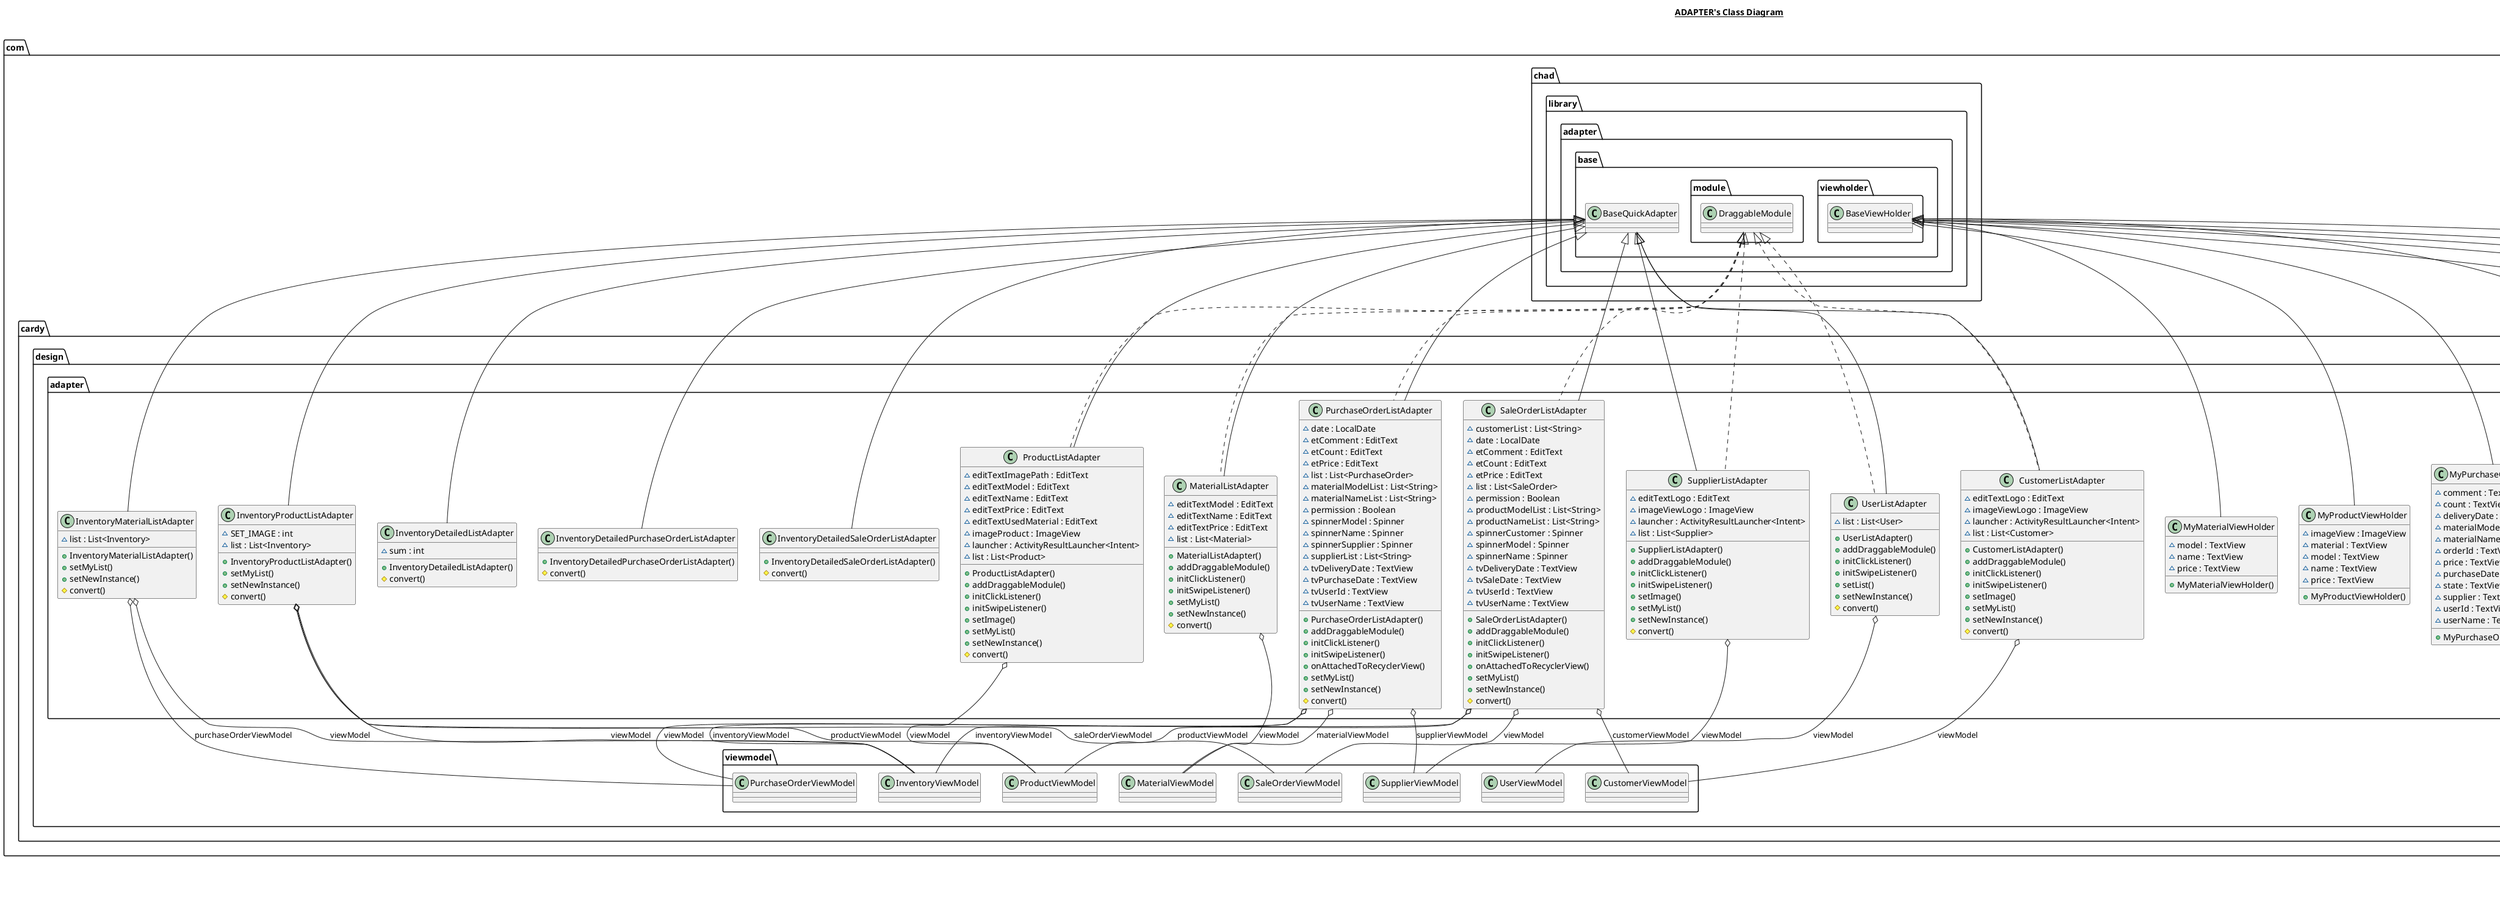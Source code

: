@startuml

title __ADAPTER's Class Diagram__\n

  namespace com.cardy.design {
    namespace adapter {
      class com.cardy.design.adapter.CustomerListAdapter {
          ~ editTextLogo : EditText
          ~ imageViewLogo : ImageView
          ~ launcher : ActivityResultLauncher<Intent>
          ~ list : List<Customer>
          + CustomerListAdapter()
          + addDraggableModule()
          + initClickListener()
          + initSwipeListener()
          + setImage()
          + setMyList()
          + setNewInstance()
          # convert()
      }
    }
  }
  

  namespace com.cardy.design {
    namespace adapter {
      class com.cardy.design.adapter.InventoryDetailedListAdapter {
          ~ sum : int
          + InventoryDetailedListAdapter()
          # convert()
      }
    }
  }
  

  namespace com.cardy.design {
    namespace adapter {
      class com.cardy.design.adapter.InventoryDetailedPurchaseOrderListAdapter {
          + InventoryDetailedPurchaseOrderListAdapter()
          # convert()
      }
    }
  }
  

  namespace com.cardy.design {
    namespace adapter {
      class com.cardy.design.adapter.InventoryDetailedSaleOrderListAdapter {
          + InventoryDetailedSaleOrderListAdapter()
          # convert()
      }
    }
  }
  

  namespace com.cardy.design {
    namespace adapter {
      class com.cardy.design.adapter.InventoryMaterialListAdapter {
          ~ list : List<Inventory>
          + InventoryMaterialListAdapter()
          + setMyList()
          + setNewInstance()
          # convert()
      }
    }
  }
  

  namespace com.cardy.design {
    namespace adapter {
      class com.cardy.design.adapter.InventoryProductListAdapter {
          ~ SET_IMAGE : int
          ~ list : List<Inventory>
          + InventoryProductListAdapter()
          + setMyList()
          + setNewInstance()
          # convert()
      }
    }
  }
  

  namespace com.cardy.design {
    namespace adapter {
      class com.cardy.design.adapter.MaterialListAdapter {
          ~ editTextModel : EditText
          ~ editTextName : EditText
          ~ editTextPrice : EditText
          ~ list : List<Material>
          + MaterialListAdapter()
          + addDraggableModule()
          + initClickListener()
          + initSwipeListener()
          + setMyList()
          + setNewInstance()
          # convert()
      }
    }
  }
  

  namespace com.cardy.design {
    namespace adapter {
      class com.cardy.design.adapter.MyCustomerViewHolder {
          ~ address : TextView
          ~ logo : ImageView
          ~ name : TextView
          ~ purchase : TextView
          + MyCustomerViewHolder()
      }
    }
  }
  

  namespace com.cardy.design {
    namespace adapter {
      class com.cardy.design.adapter.MyInventoryDetailViewHolder {
          ~ areaName : TextView
          ~ areaNumber : TextView
          ~ progressBar : ProgressBar
          + MyInventoryDetailViewHolder()
      }
    }
  }
  

  namespace com.cardy.design {
    namespace adapter {
      class com.cardy.design.adapter.MyInventoryViewHolder {
          ~ deliveryCount : TextView
          ~ hostCount : TextView
          ~ image : ImageView
          ~ model : TextView
          ~ name : TextView
          + MyInventoryViewHolder()
      }
    }
  }
  

  namespace com.cardy.design {
    namespace adapter {
      class com.cardy.design.adapter.MyMaterialViewHolder {
          ~ model : TextView
          ~ name : TextView
          ~ price : TextView
          + MyMaterialViewHolder()
      }
    }
  }
  

  namespace com.cardy.design {
    namespace adapter {
      class com.cardy.design.adapter.MyProductViewHolder {
          ~ imageView : ImageView
          ~ material : TextView
          ~ model : TextView
          ~ name : TextView
          ~ price : TextView
          + MyProductViewHolder()
      }
    }
  }
  

  namespace com.cardy.design {
    namespace adapter {
      class com.cardy.design.adapter.MyPurchaseOrderViewHolder {
          ~ comment : TextView
          ~ count : TextView
          ~ deliveryDate : TextView
          ~ materialModel : TextView
          ~ materialName : TextView
          ~ orderId : TextView
          ~ price : TextView
          ~ purchaseDate : TextView
          ~ state : TextView
          ~ supplier : TextView
          ~ userId : TextView
          ~ userName : TextView
          + MyPurchaseOrderViewHolder()
      }
    }
  }
  

  namespace com.cardy.design {
    namespace adapter {
      class com.cardy.design.adapter.MySaleOrderViewHolder {
          ~ comment : TextView
          ~ count : TextView
          ~ customer : TextView
          ~ deliveryDate : TextView
          ~ orderId : TextView
          ~ price : TextView
          ~ productModel : TextView
          ~ productName : TextView
          ~ saleDate : TextView
          ~ state : TextView
          ~ userId : TextView
          ~ userName : TextView
          + MySaleOrderViewHolder()
      }
    }
  }
  

  namespace com.cardy.design {
    namespace adapter {
      class com.cardy.design.adapter.MySupplierViewHolder {
          ~ address : TextView
          ~ logo : ImageView
          ~ name : TextView
          ~ supply : TextView
          + MySupplierViewHolder()
      }
    }
  }
  

  namespace com.cardy.design {
    namespace adapter {
      class com.cardy.design.adapter.MyUserViewHolder {
          ~ avatar : ImageView
          ~ id : TextView
          ~ name : TextView
          ~ password : TextView
          + MyUserViewHolder()
      }
    }
  }
  

  namespace com.cardy.design {
    namespace adapter {
      class com.cardy.design.adapter.ProductListAdapter {
          ~ editTextImagePath : EditText
          ~ editTextModel : EditText
          ~ editTextName : EditText
          ~ editTextPrice : EditText
          ~ editTextUsedMaterial : EditText
          ~ imageProduct : ImageView
          ~ launcher : ActivityResultLauncher<Intent>
          ~ list : List<Product>
          + ProductListAdapter()
          + addDraggableModule()
          + initClickListener()
          + initSwipeListener()
          + setImage()
          + setMyList()
          + setNewInstance()
          # convert()
      }
    }
  }
  

  namespace com.cardy.design {
    namespace adapter {
      class com.cardy.design.adapter.PurchaseOrderListAdapter {
          ~ date : LocalDate
          ~ etComment : EditText
          ~ etCount : EditText
          ~ etPrice : EditText
          ~ list : List<PurchaseOrder>
          ~ materialModelList : List<String>
          ~ materialNameList : List<String>
          ~ permission : Boolean
          ~ spinnerModel : Spinner
          ~ spinnerName : Spinner
          ~ spinnerSupplier : Spinner
          ~ supplierList : List<String>
          ~ tvDeliveryDate : TextView
          ~ tvPurchaseDate : TextView
          ~ tvUserId : TextView
          ~ tvUserName : TextView
          + PurchaseOrderListAdapter()
          + addDraggableModule()
          + initClickListener()
          + initSwipeListener()
          + onAttachedToRecyclerView()
          + setMyList()
          + setNewInstance()
          # convert()
      }
    }
  }
  

  namespace com.cardy.design {
    namespace adapter {
      class com.cardy.design.adapter.SaleOrderListAdapter {
          ~ customerList : List<String>
          ~ date : LocalDate
          ~ etComment : EditText
          ~ etCount : EditText
          ~ etPrice : EditText
          ~ list : List<SaleOrder>
          ~ permission : Boolean
          ~ productModelList : List<String>
          ~ productNameList : List<String>
          ~ spinnerCustomer : Spinner
          ~ spinnerModel : Spinner
          ~ spinnerName : Spinner
          ~ tvDeliveryDate : TextView
          ~ tvSaleDate : TextView
          ~ tvUserId : TextView
          ~ tvUserName : TextView
          + SaleOrderListAdapter()
          + addDraggableModule()
          + initClickListener()
          + initSwipeListener()
          + onAttachedToRecyclerView()
          + setMyList()
          + setNewInstance()
          # convert()
      }
    }
  }
  

  namespace com.cardy.design {
    namespace adapter {
      class com.cardy.design.adapter.SupplierListAdapter {
          ~ editTextLogo : EditText
          ~ imageViewLogo : ImageView
          ~ launcher : ActivityResultLauncher<Intent>
          ~ list : List<Supplier>
          + SupplierListAdapter()
          + addDraggableModule()
          + initClickListener()
          + initSwipeListener()
          + setImage()
          + setMyList()
          + setNewInstance()
          # convert()
      }
    }
  }
  

  namespace com.cardy.design {
    namespace adapter {
      class com.cardy.design.adapter.UserListAdapter {
          ~ list : List<User>
          + UserListAdapter()
          + addDraggableModule()
          + initClickListener()
          + initSwipeListener()
          + setList()
          + setNewInstance()
          # convert()
      }
    }
  }
  

  com.cardy.design.adapter.CustomerListAdapter .up.|> com.chad.library.adapter.base.module.DraggableModule
  com.cardy.design.adapter.CustomerListAdapter -up-|> com.chad.library.adapter.base.BaseQuickAdapter
  com.cardy.design.adapter.CustomerListAdapter o-- com.cardy.design.viewmodel.CustomerViewModel : viewModel
  com.cardy.design.adapter.InventoryDetailedListAdapter -up-|> com.chad.library.adapter.base.BaseQuickAdapter
  com.cardy.design.adapter.InventoryDetailedPurchaseOrderListAdapter -up-|> com.chad.library.adapter.base.BaseQuickAdapter
  com.cardy.design.adapter.InventoryDetailedSaleOrderListAdapter -up-|> com.chad.library.adapter.base.BaseQuickAdapter
  com.cardy.design.adapter.InventoryMaterialListAdapter -up-|> com.chad.library.adapter.base.BaseQuickAdapter
  com.cardy.design.adapter.InventoryMaterialListAdapter o-- com.cardy.design.viewmodel.PurchaseOrderViewModel : purchaseOrderViewModel
  com.cardy.design.adapter.InventoryMaterialListAdapter o-- com.cardy.design.viewmodel.InventoryViewModel : viewModel
  com.cardy.design.adapter.InventoryProductListAdapter -up-|> com.chad.library.adapter.base.BaseQuickAdapter
  com.cardy.design.adapter.InventoryProductListAdapter o-- com.cardy.design.viewmodel.ProductViewModel : productViewModel
  com.cardy.design.adapter.InventoryProductListAdapter o-- com.cardy.design.viewmodel.SaleOrderViewModel : saleOrderViewModel
  com.cardy.design.adapter.InventoryProductListAdapter o-- com.cardy.design.viewmodel.InventoryViewModel : viewModel
  com.cardy.design.adapter.MaterialListAdapter .up.|> com.chad.library.adapter.base.module.DraggableModule
  com.cardy.design.adapter.MaterialListAdapter -up-|> com.chad.library.adapter.base.BaseQuickAdapter
  com.cardy.design.adapter.MaterialListAdapter o-- com.cardy.design.viewmodel.MaterialViewModel : viewModel
  com.cardy.design.adapter.MyCustomerViewHolder -up-|> com.chad.library.adapter.base.viewholder.BaseViewHolder
  com.cardy.design.adapter.MyInventoryDetailViewHolder -up-|> com.chad.library.adapter.base.viewholder.BaseViewHolder
  com.cardy.design.adapter.MyInventoryViewHolder -up-|> com.chad.library.adapter.base.viewholder.BaseViewHolder
  com.cardy.design.adapter.MyMaterialViewHolder -up-|> com.chad.library.adapter.base.viewholder.BaseViewHolder
  com.cardy.design.adapter.MyProductViewHolder -up-|> com.chad.library.adapter.base.viewholder.BaseViewHolder
  com.cardy.design.adapter.MyPurchaseOrderViewHolder -up-|> com.chad.library.adapter.base.viewholder.BaseViewHolder
  com.cardy.design.adapter.MySaleOrderViewHolder -up-|> com.chad.library.adapter.base.viewholder.BaseViewHolder
  com.cardy.design.adapter.MySupplierViewHolder -up-|> com.chad.library.adapter.base.viewholder.BaseViewHolder
  com.cardy.design.adapter.MyUserViewHolder -up-|> com.chad.library.adapter.base.viewholder.BaseViewHolder
  com.cardy.design.adapter.ProductListAdapter .up.|> com.chad.library.adapter.base.module.DraggableModule
  com.cardy.design.adapter.ProductListAdapter -up-|> com.chad.library.adapter.base.BaseQuickAdapter
  com.cardy.design.adapter.ProductListAdapter o-- com.cardy.design.viewmodel.ProductViewModel : viewModel
  com.cardy.design.adapter.PurchaseOrderListAdapter .up.|> com.chad.library.adapter.base.module.DraggableModule
  com.cardy.design.adapter.PurchaseOrderListAdapter -up-|> com.chad.library.adapter.base.BaseQuickAdapter
  com.cardy.design.adapter.PurchaseOrderListAdapter o-- com.cardy.design.viewmodel.InventoryViewModel : inventoryViewModel
  com.cardy.design.adapter.PurchaseOrderListAdapter o-- com.cardy.design.viewmodel.MaterialViewModel : materialViewModel
  com.cardy.design.adapter.PurchaseOrderListAdapter o-- com.cardy.design.viewmodel.SupplierViewModel : supplierViewModel
  com.cardy.design.adapter.PurchaseOrderListAdapter o-- com.cardy.design.viewmodel.PurchaseOrderViewModel : viewModel
  com.cardy.design.adapter.SaleOrderListAdapter .up.|> com.chad.library.adapter.base.module.DraggableModule
  com.cardy.design.adapter.SaleOrderListAdapter -up-|> com.chad.library.adapter.base.BaseQuickAdapter
  com.cardy.design.adapter.SaleOrderListAdapter o-- com.cardy.design.viewmodel.CustomerViewModel : customerViewModel
  com.cardy.design.adapter.SaleOrderListAdapter o-- com.cardy.design.viewmodel.InventoryViewModel : inventoryViewModel
  com.cardy.design.adapter.SaleOrderListAdapter o-- com.cardy.design.viewmodel.ProductViewModel : productViewModel
  com.cardy.design.adapter.SaleOrderListAdapter o-- com.cardy.design.viewmodel.SaleOrderViewModel : viewModel
  com.cardy.design.adapter.SupplierListAdapter .up.|> com.chad.library.adapter.base.module.DraggableModule
  com.cardy.design.adapter.SupplierListAdapter -up-|> com.chad.library.adapter.base.BaseQuickAdapter
  com.cardy.design.adapter.SupplierListAdapter o-- com.cardy.design.viewmodel.SupplierViewModel : viewModel
  com.cardy.design.adapter.UserListAdapter .up.|> com.chad.library.adapter.base.module.DraggableModule
  com.cardy.design.adapter.UserListAdapter -up-|> com.chad.library.adapter.base.BaseQuickAdapter
  com.cardy.design.adapter.UserListAdapter o-- com.cardy.design.viewmodel.UserViewModel : viewModel


right footer


PlantUML diagram generated by SketchIt! (https://bitbucket.org/pmesmeur/sketch.it)
For more information about this tool, please contact philippe.mesmeur@gmail.com
endfooter

@enduml
